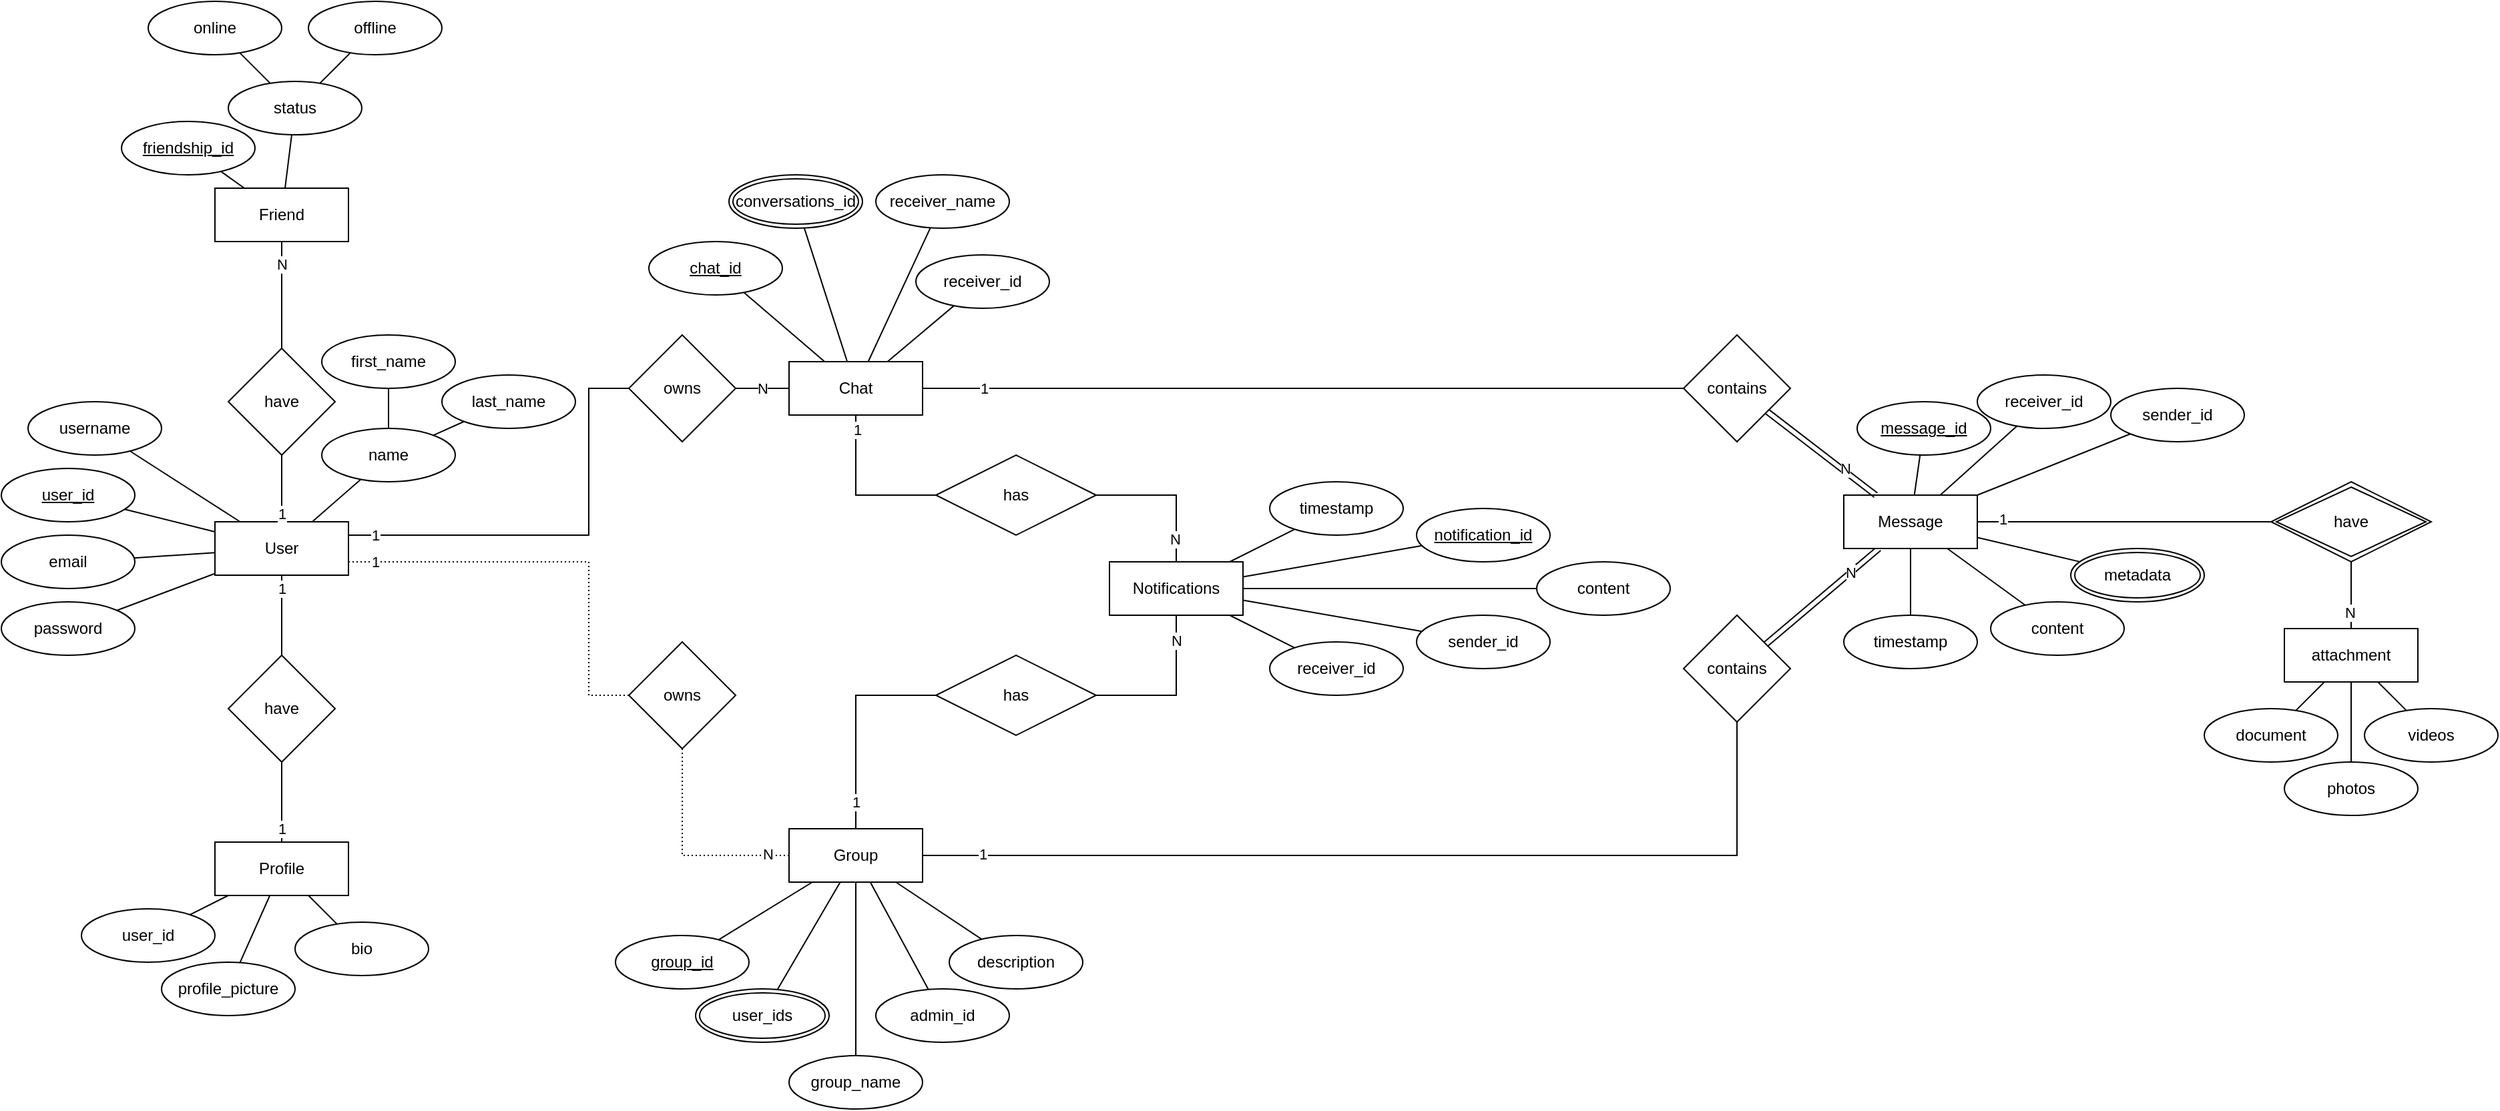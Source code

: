<mxfile version="23.1.4" type="github">
  <diagram name="Page-1" id="AyU8zHSex-QtuiCC-qXh">
    <mxGraphModel dx="2365" dy="1580" grid="1" gridSize="10" guides="1" tooltips="1" connect="1" arrows="1" fold="1" page="0" pageScale="1" pageWidth="700" pageHeight="1000" math="0" shadow="0">
      <root>
        <mxCell id="0" />
        <mxCell id="1" parent="0" />
        <mxCell id="VLaIcm3WjWGIRPQe_SjE-183" value="" style="endArrow=none;html=1;rounded=0;exitX=1;exitY=0.5;exitDx=0;exitDy=0;" parent="1" source="VLaIcm3WjWGIRPQe_SjE-105" target="VLaIcm3WjWGIRPQe_SjE-37" edge="1">
          <mxGeometry relative="1" as="geometry">
            <mxPoint x="590" y="340" as="sourcePoint" />
            <mxPoint x="750" y="340" as="targetPoint" />
            <Array as="points">
              <mxPoint x="1220" y="390" />
            </Array>
          </mxGeometry>
        </mxCell>
        <mxCell id="VLaIcm3WjWGIRPQe_SjE-184" value="1" style="edgeLabel;html=1;align=center;verticalAlign=middle;resizable=0;points=[];" parent="VLaIcm3WjWGIRPQe_SjE-183" vertex="1" connectable="0">
          <mxGeometry x="-0.825" y="1" relative="1" as="geometry">
            <mxPoint x="-17" as="offset" />
          </mxGeometry>
        </mxCell>
        <mxCell id="VLaIcm3WjWGIRPQe_SjE-216" value="" style="endArrow=none;html=1;rounded=0;" parent="1" target="cZHQrxu1aN8E450vOLou-3" edge="1">
          <mxGeometry relative="1" as="geometry">
            <mxPoint x="180" y="150" as="sourcePoint" />
            <mxPoint x="400" y="40" as="targetPoint" />
            <Array as="points">
              <mxPoint x="360" y="150" />
              <mxPoint x="360" y="40" />
            </Array>
          </mxGeometry>
        </mxCell>
        <mxCell id="dYJTjEGRz0gYZOw-WMLv-1" value="1" style="edgeLabel;html=1;align=center;verticalAlign=middle;resizable=0;points=[];" parent="VLaIcm3WjWGIRPQe_SjE-216" vertex="1" connectable="0">
          <mxGeometry x="-0.864" y="1" relative="1" as="geometry">
            <mxPoint x="-2" y="1" as="offset" />
          </mxGeometry>
        </mxCell>
        <mxCell id="oM3NoHW2EpygK3F5FNvh-15" value="" style="group" parent="1" vertex="1" connectable="0">
          <mxGeometry x="380" y="370" width="350" height="210" as="geometry" />
        </mxCell>
        <mxCell id="VLaIcm3WjWGIRPQe_SjE-105" value="Group" style="whiteSpace=wrap;html=1;align=center;" parent="oM3NoHW2EpygK3F5FNvh-15" vertex="1">
          <mxGeometry x="130" width="100" height="40" as="geometry" />
        </mxCell>
        <mxCell id="oM3NoHW2EpygK3F5FNvh-14" value="" style="group" parent="oM3NoHW2EpygK3F5FNvh-15" vertex="1" connectable="0">
          <mxGeometry y="80" width="350" height="130" as="geometry" />
        </mxCell>
        <mxCell id="VLaIcm3WjWGIRPQe_SjE-106" value="group_name" style="ellipse;whiteSpace=wrap;html=1;align=center;" parent="oM3NoHW2EpygK3F5FNvh-14" vertex="1">
          <mxGeometry x="130" y="90" width="100" height="40" as="geometry" />
        </mxCell>
        <mxCell id="VLaIcm3WjWGIRPQe_SjE-107" value="group_id" style="ellipse;whiteSpace=wrap;html=1;align=center;fontStyle=4;" parent="oM3NoHW2EpygK3F5FNvh-14" vertex="1">
          <mxGeometry width="100" height="40" as="geometry" />
        </mxCell>
        <mxCell id="VLaIcm3WjWGIRPQe_SjE-108" value="description" style="ellipse;whiteSpace=wrap;html=1;align=center;" parent="oM3NoHW2EpygK3F5FNvh-14" vertex="1">
          <mxGeometry x="250" width="100" height="40" as="geometry" />
        </mxCell>
        <mxCell id="VLaIcm3WjWGIRPQe_SjE-109" value="admin_id" style="ellipse;whiteSpace=wrap;html=1;align=center;" parent="oM3NoHW2EpygK3F5FNvh-14" vertex="1">
          <mxGeometry x="195" y="40" width="100" height="40" as="geometry" />
        </mxCell>
        <mxCell id="VLaIcm3WjWGIRPQe_SjE-111" value="user_ids" style="ellipse;shape=doubleEllipse;margin=3;whiteSpace=wrap;html=1;align=center;" parent="oM3NoHW2EpygK3F5FNvh-14" vertex="1">
          <mxGeometry x="60" y="40" width="100" height="40" as="geometry" />
        </mxCell>
        <mxCell id="VLaIcm3WjWGIRPQe_SjE-115" value="" style="endArrow=none;html=1;rounded=0;" parent="oM3NoHW2EpygK3F5FNvh-15" source="VLaIcm3WjWGIRPQe_SjE-106" target="VLaIcm3WjWGIRPQe_SjE-105" edge="1">
          <mxGeometry relative="1" as="geometry">
            <mxPoint x="600" y="460" as="sourcePoint" />
            <mxPoint x="760" y="460" as="targetPoint" />
          </mxGeometry>
        </mxCell>
        <mxCell id="VLaIcm3WjWGIRPQe_SjE-112" value="" style="endArrow=none;html=1;rounded=0;" parent="oM3NoHW2EpygK3F5FNvh-15" source="VLaIcm3WjWGIRPQe_SjE-107" target="VLaIcm3WjWGIRPQe_SjE-105" edge="1">
          <mxGeometry relative="1" as="geometry">
            <mxPoint x="570" y="430" as="sourcePoint" />
            <mxPoint x="730" y="430" as="targetPoint" />
          </mxGeometry>
        </mxCell>
        <mxCell id="VLaIcm3WjWGIRPQe_SjE-114" value="" style="endArrow=none;html=1;rounded=0;" parent="oM3NoHW2EpygK3F5FNvh-15" source="VLaIcm3WjWGIRPQe_SjE-108" target="VLaIcm3WjWGIRPQe_SjE-105" edge="1">
          <mxGeometry relative="1" as="geometry">
            <mxPoint x="590" y="450" as="sourcePoint" />
            <mxPoint x="750" y="450" as="targetPoint" />
          </mxGeometry>
        </mxCell>
        <mxCell id="VLaIcm3WjWGIRPQe_SjE-116" value="" style="endArrow=none;html=1;rounded=0;" parent="oM3NoHW2EpygK3F5FNvh-15" source="VLaIcm3WjWGIRPQe_SjE-105" target="VLaIcm3WjWGIRPQe_SjE-109" edge="1">
          <mxGeometry relative="1" as="geometry">
            <mxPoint x="610" y="470" as="sourcePoint" />
            <mxPoint x="770" y="470" as="targetPoint" />
          </mxGeometry>
        </mxCell>
        <mxCell id="VLaIcm3WjWGIRPQe_SjE-113" value="" style="endArrow=none;html=1;rounded=0;" parent="oM3NoHW2EpygK3F5FNvh-15" source="VLaIcm3WjWGIRPQe_SjE-111" target="VLaIcm3WjWGIRPQe_SjE-105" edge="1">
          <mxGeometry relative="1" as="geometry">
            <mxPoint x="580" y="440" as="sourcePoint" />
            <mxPoint x="740" y="440" as="targetPoint" />
          </mxGeometry>
        </mxCell>
        <mxCell id="VLaIcm3WjWGIRPQe_SjE-64" value="owns" style="rhombus;whiteSpace=wrap;html=1;" parent="1" vertex="1">
          <mxGeometry x="390" y="230" width="80" height="80" as="geometry" />
        </mxCell>
        <mxCell id="cZHQrxu1aN8E450vOLou-9" value="" style="endArrow=none;html=1;rounded=0;exitX=1;exitY=0.5;exitDx=0;exitDy=0;" parent="1" source="VLaIcm3WjWGIRPQe_SjE-121" target="cZHQrxu1aN8E450vOLou-8" edge="1">
          <mxGeometry relative="1" as="geometry">
            <mxPoint x="610" y="40" as="sourcePoint" />
            <mxPoint x="840" y="240" as="targetPoint" />
            <Array as="points">
              <mxPoint x="840" y="40" />
            </Array>
          </mxGeometry>
        </mxCell>
        <mxCell id="cZHQrxu1aN8E450vOLou-10" value="1" style="edgeLabel;html=1;align=center;verticalAlign=middle;resizable=0;points=[];" parent="cZHQrxu1aN8E450vOLou-9" vertex="1" connectable="0">
          <mxGeometry x="-0.827" relative="1" as="geometry">
            <mxPoint x="-4" as="offset" />
          </mxGeometry>
        </mxCell>
        <mxCell id="cZHQrxu1aN8E450vOLou-39" value="" style="group" parent="1" vertex="1" connectable="0">
          <mxGeometry x="750" y="110" width="420" height="160" as="geometry" />
        </mxCell>
        <mxCell id="cZHQrxu1aN8E450vOLou-36" value="" style="group" parent="cZHQrxu1aN8E450vOLou-39" vertex="1" connectable="0">
          <mxGeometry x="120" width="300" height="160" as="geometry" />
        </mxCell>
        <mxCell id="cZHQrxu1aN8E450vOLou-38" value="" style="group" parent="cZHQrxu1aN8E450vOLou-36" vertex="1" connectable="0">
          <mxGeometry width="300" height="160" as="geometry" />
        </mxCell>
        <mxCell id="cZHQrxu1aN8E450vOLou-16" value="timestamp" style="ellipse;whiteSpace=wrap;html=1;align=center;" parent="cZHQrxu1aN8E450vOLou-38" vertex="1">
          <mxGeometry width="100" height="40" as="geometry" />
        </mxCell>
        <mxCell id="cZHQrxu1aN8E450vOLou-17" value="notification_id" style="ellipse;whiteSpace=wrap;html=1;align=center;fontStyle=4;" parent="cZHQrxu1aN8E450vOLou-38" vertex="1">
          <mxGeometry x="110" y="20" width="100" height="40" as="geometry" />
        </mxCell>
        <mxCell id="cZHQrxu1aN8E450vOLou-18" value="content" style="ellipse;whiteSpace=wrap;html=1;align=center;" parent="cZHQrxu1aN8E450vOLou-38" vertex="1">
          <mxGeometry x="200" y="60" width="100" height="40" as="geometry" />
        </mxCell>
        <mxCell id="cZHQrxu1aN8E450vOLou-19" value="sender_id" style="ellipse;whiteSpace=wrap;html=1;align=center;" parent="cZHQrxu1aN8E450vOLou-38" vertex="1">
          <mxGeometry x="110" y="100" width="100" height="40" as="geometry" />
        </mxCell>
        <mxCell id="cZHQrxu1aN8E450vOLou-20" value="receiver_id" style="ellipse;whiteSpace=wrap;html=1;align=center;" parent="cZHQrxu1aN8E450vOLou-38" vertex="1">
          <mxGeometry y="120" width="100" height="40" as="geometry" />
        </mxCell>
        <mxCell id="cZHQrxu1aN8E450vOLou-26" value="" style="endArrow=none;html=1;rounded=0;" parent="cZHQrxu1aN8E450vOLou-39" source="cZHQrxu1aN8E450vOLou-16" target="cZHQrxu1aN8E450vOLou-15" edge="1">
          <mxGeometry relative="1" as="geometry">
            <mxPoint x="100" y="342.5" as="sourcePoint" />
            <mxPoint x="260" y="342.5" as="targetPoint" />
          </mxGeometry>
        </mxCell>
        <mxCell id="cZHQrxu1aN8E450vOLou-21" value="" style="endArrow=none;html=1;rounded=0;" parent="cZHQrxu1aN8E450vOLou-39" source="cZHQrxu1aN8E450vOLou-20" target="cZHQrxu1aN8E450vOLou-15" edge="1">
          <mxGeometry relative="1" as="geometry">
            <mxPoint x="50" y="292.5" as="sourcePoint" />
            <mxPoint x="210" y="292.5" as="targetPoint" />
          </mxGeometry>
        </mxCell>
        <mxCell id="cZHQrxu1aN8E450vOLou-15" value="Notifications" style="whiteSpace=wrap;html=1;align=center;" parent="cZHQrxu1aN8E450vOLou-39" vertex="1">
          <mxGeometry y="60" width="100" height="40" as="geometry" />
        </mxCell>
        <mxCell id="cZHQrxu1aN8E450vOLou-24" value="" style="endArrow=none;html=1;rounded=0;" parent="cZHQrxu1aN8E450vOLou-39" source="cZHQrxu1aN8E450vOLou-17" target="cZHQrxu1aN8E450vOLou-15" edge="1">
          <mxGeometry relative="1" as="geometry">
            <mxPoint x="-40" y="382.5" as="sourcePoint" />
            <mxPoint x="120" y="382.5" as="targetPoint" />
          </mxGeometry>
        </mxCell>
        <mxCell id="cZHQrxu1aN8E450vOLou-25" value="" style="endArrow=none;html=1;rounded=0;" parent="cZHQrxu1aN8E450vOLou-39" source="cZHQrxu1aN8E450vOLou-18" target="cZHQrxu1aN8E450vOLou-15" edge="1">
          <mxGeometry relative="1" as="geometry">
            <mxPoint x="-30" y="392.5" as="sourcePoint" />
            <mxPoint x="130" y="392.5" as="targetPoint" />
          </mxGeometry>
        </mxCell>
        <mxCell id="cZHQrxu1aN8E450vOLou-23" value="" style="endArrow=none;html=1;rounded=0;" parent="cZHQrxu1aN8E450vOLou-39" source="cZHQrxu1aN8E450vOLou-19" target="cZHQrxu1aN8E450vOLou-15" edge="1">
          <mxGeometry relative="1" as="geometry">
            <mxPoint x="-50" y="372.5" as="sourcePoint" />
            <mxPoint x="110" y="372.5" as="targetPoint" />
          </mxGeometry>
        </mxCell>
        <mxCell id="cZHQrxu1aN8E450vOLou-40" value="has" style="shape=rhombus;perimeter=rhombusPerimeter;whiteSpace=wrap;html=1;align=center;" parent="1" vertex="1">
          <mxGeometry x="620" y="240" width="120" height="60" as="geometry" />
        </mxCell>
        <mxCell id="cZHQrxu1aN8E450vOLou-41" value="has" style="shape=rhombus;perimeter=rhombusPerimeter;whiteSpace=wrap;html=1;align=center;" parent="1" vertex="1">
          <mxGeometry x="620" y="90" width="120" height="60" as="geometry" />
        </mxCell>
        <mxCell id="cZHQrxu1aN8E450vOLou-3" value="owns" style="rhombus;whiteSpace=wrap;html=1;" parent="1" vertex="1">
          <mxGeometry x="390" width="80" height="80" as="geometry" />
        </mxCell>
        <mxCell id="cZHQrxu1aN8E450vOLou-44" value="" style="endArrow=none;html=1;rounded=0;" parent="1" source="cZHQrxu1aN8E450vOLou-41" target="VLaIcm3WjWGIRPQe_SjE-121" edge="1">
          <mxGeometry relative="1" as="geometry">
            <mxPoint x="420" y="150" as="sourcePoint" />
            <mxPoint x="560" y="90" as="targetPoint" />
            <Array as="points">
              <mxPoint x="560" y="120" />
            </Array>
          </mxGeometry>
        </mxCell>
        <mxCell id="dYJTjEGRz0gYZOw-WMLv-9" value="1" style="edgeLabel;html=1;align=center;verticalAlign=middle;resizable=0;points=[];" parent="cZHQrxu1aN8E450vOLou-44" vertex="1" connectable="0">
          <mxGeometry x="0.827" y="-1" relative="1" as="geometry">
            <mxPoint as="offset" />
          </mxGeometry>
        </mxCell>
        <mxCell id="cZHQrxu1aN8E450vOLou-45" value="" style="endArrow=none;html=1;rounded=0;" parent="1" source="VLaIcm3WjWGIRPQe_SjE-105" target="cZHQrxu1aN8E450vOLou-40" edge="1">
          <mxGeometry relative="1" as="geometry">
            <mxPoint x="500" y="310" as="sourcePoint" />
            <mxPoint x="660" y="310" as="targetPoint" />
            <Array as="points">
              <mxPoint x="560" y="270" />
            </Array>
          </mxGeometry>
        </mxCell>
        <mxCell id="dYJTjEGRz0gYZOw-WMLv-6" value="1" style="edgeLabel;html=1;align=center;verticalAlign=middle;resizable=0;points=[];" parent="cZHQrxu1aN8E450vOLou-45" vertex="1" connectable="0">
          <mxGeometry x="-0.846" y="2" relative="1" as="geometry">
            <mxPoint x="2" y="-8" as="offset" />
          </mxGeometry>
        </mxCell>
        <mxCell id="cZHQrxu1aN8E450vOLou-4" value="" style="endArrow=none;html=1;rounded=0;" parent="1" source="cZHQrxu1aN8E450vOLou-3" target="VLaIcm3WjWGIRPQe_SjE-121" edge="1">
          <mxGeometry relative="1" as="geometry">
            <mxPoint x="325" y="160" as="sourcePoint" />
            <mxPoint x="485" y="160" as="targetPoint" />
          </mxGeometry>
        </mxCell>
        <mxCell id="dYJTjEGRz0gYZOw-WMLv-2" value="N" style="edgeLabel;html=1;align=center;verticalAlign=middle;resizable=0;points=[];" parent="cZHQrxu1aN8E450vOLou-4" vertex="1" connectable="0">
          <mxGeometry x="0.308" y="1" relative="1" as="geometry">
            <mxPoint x="-6" y="1" as="offset" />
          </mxGeometry>
        </mxCell>
        <mxCell id="cZHQrxu1aN8E450vOLou-47" value="" style="group" parent="1" vertex="1" connectable="0">
          <mxGeometry x="405" y="-120" width="300" height="180" as="geometry" />
        </mxCell>
        <mxCell id="VLaIcm3WjWGIRPQe_SjE-141" value="" style="group" parent="cZHQrxu1aN8E450vOLou-47" vertex="1" connectable="0">
          <mxGeometry width="300" height="100" as="geometry" />
        </mxCell>
        <mxCell id="VLaIcm3WjWGIRPQe_SjE-126" value="conversations_id" style="ellipse;shape=doubleEllipse;margin=3;whiteSpace=wrap;html=1;align=center;rotation=0;" parent="VLaIcm3WjWGIRPQe_SjE-141" vertex="1">
          <mxGeometry x="60" width="100" height="40" as="geometry" />
        </mxCell>
        <mxCell id="VLaIcm3WjWGIRPQe_SjE-124" value="chat_id" style="ellipse;whiteSpace=wrap;html=1;align=center;fontStyle=4;rotation=0;" parent="VLaIcm3WjWGIRPQe_SjE-141" vertex="1">
          <mxGeometry y="50" width="100" height="40" as="geometry" />
        </mxCell>
        <mxCell id="VLaIcm3WjWGIRPQe_SjE-125" value="receiver_name" style="ellipse;whiteSpace=wrap;html=1;align=center;rotation=0;" parent="VLaIcm3WjWGIRPQe_SjE-141" vertex="1">
          <mxGeometry x="170" width="100" height="40" as="geometry" />
        </mxCell>
        <mxCell id="VLaIcm3WjWGIRPQe_SjE-123" value="receiver_id" style="ellipse;whiteSpace=wrap;html=1;align=center;rotation=0;" parent="VLaIcm3WjWGIRPQe_SjE-141" vertex="1">
          <mxGeometry x="200" y="60" width="100" height="40" as="geometry" />
        </mxCell>
        <mxCell id="VLaIcm3WjWGIRPQe_SjE-121" value="Chat" style="whiteSpace=wrap;html=1;align=center;" parent="cZHQrxu1aN8E450vOLou-47" vertex="1">
          <mxGeometry x="105" y="140" width="100" height="40" as="geometry" />
        </mxCell>
        <mxCell id="VLaIcm3WjWGIRPQe_SjE-122" value="" style="endArrow=none;html=1;rounded=0;" parent="cZHQrxu1aN8E450vOLou-47" source="VLaIcm3WjWGIRPQe_SjE-121" target="VLaIcm3WjWGIRPQe_SjE-126" edge="1">
          <mxGeometry relative="1" as="geometry">
            <mxPoint x="-620" y="-260" as="sourcePoint" />
            <mxPoint x="-460" y="-260" as="targetPoint" />
          </mxGeometry>
        </mxCell>
        <mxCell id="VLaIcm3WjWGIRPQe_SjE-128" value="" style="endArrow=none;html=1;rounded=0;" parent="cZHQrxu1aN8E450vOLou-47" source="VLaIcm3WjWGIRPQe_SjE-121" target="VLaIcm3WjWGIRPQe_SjE-124" edge="1">
          <mxGeometry relative="1" as="geometry">
            <mxPoint x="760" y="780" as="sourcePoint" />
            <mxPoint x="760" y="1010" as="targetPoint" />
          </mxGeometry>
        </mxCell>
        <mxCell id="VLaIcm3WjWGIRPQe_SjE-127" value="" style="endArrow=none;html=1;rounded=0;" parent="cZHQrxu1aN8E450vOLou-47" source="VLaIcm3WjWGIRPQe_SjE-121" target="VLaIcm3WjWGIRPQe_SjE-125" edge="1">
          <mxGeometry relative="1" as="geometry">
            <mxPoint x="750" y="770" as="sourcePoint" />
            <mxPoint x="750" y="1000" as="targetPoint" />
          </mxGeometry>
        </mxCell>
        <mxCell id="VLaIcm3WjWGIRPQe_SjE-129" value="" style="endArrow=none;html=1;rounded=0;" parent="cZHQrxu1aN8E450vOLou-47" source="VLaIcm3WjWGIRPQe_SjE-121" target="VLaIcm3WjWGIRPQe_SjE-123" edge="1">
          <mxGeometry relative="1" as="geometry">
            <mxPoint x="770" y="790" as="sourcePoint" />
            <mxPoint x="770" y="1020" as="targetPoint" />
          </mxGeometry>
        </mxCell>
        <mxCell id="cZHQrxu1aN8E450vOLou-49" value="" style="endArrow=none;html=1;rounded=0;" parent="1" source="cZHQrxu1aN8E450vOLou-41" target="cZHQrxu1aN8E450vOLou-15" edge="1">
          <mxGeometry relative="1" as="geometry">
            <mxPoint x="690" y="120" as="sourcePoint" />
            <mxPoint x="850" y="120" as="targetPoint" />
            <Array as="points">
              <mxPoint x="800" y="120" />
            </Array>
          </mxGeometry>
        </mxCell>
        <mxCell id="dYJTjEGRz0gYZOw-WMLv-8" value="N" style="edgeLabel;html=1;align=center;verticalAlign=middle;resizable=0;points=[];" parent="cZHQrxu1aN8E450vOLou-49" vertex="1" connectable="0">
          <mxGeometry x="0.68" y="-1" relative="1" as="geometry">
            <mxPoint as="offset" />
          </mxGeometry>
        </mxCell>
        <mxCell id="cZHQrxu1aN8E450vOLou-50" value="" style="endArrow=none;html=1;rounded=0;" parent="1" source="cZHQrxu1aN8E450vOLou-40" target="cZHQrxu1aN8E450vOLou-15" edge="1">
          <mxGeometry relative="1" as="geometry">
            <mxPoint x="720" y="290" as="sourcePoint" />
            <mxPoint x="880" y="290" as="targetPoint" />
            <Array as="points">
              <mxPoint x="800" y="270" />
            </Array>
          </mxGeometry>
        </mxCell>
        <mxCell id="dYJTjEGRz0gYZOw-WMLv-7" value="N" style="edgeLabel;html=1;align=center;verticalAlign=middle;resizable=0;points=[];" parent="cZHQrxu1aN8E450vOLou-50" vertex="1" connectable="0">
          <mxGeometry x="0.687" relative="1" as="geometry">
            <mxPoint as="offset" />
          </mxGeometry>
        </mxCell>
        <mxCell id="VLaIcm3WjWGIRPQe_SjE-37" value="contains" style="rhombus;whiteSpace=wrap;html=1;" parent="1" vertex="1">
          <mxGeometry x="1180" y="210" width="80" height="80" as="geometry" />
        </mxCell>
        <mxCell id="sBZJBs1uWKInFQWBSLts-1" value="" style="shape=link;html=1;rounded=0;" parent="1" source="VLaIcm3WjWGIRPQe_SjE-37" target="VLaIcm3WjWGIRPQe_SjE-68" edge="1">
          <mxGeometry relative="1" as="geometry">
            <mxPoint x="1070" y="120" as="sourcePoint" />
            <mxPoint x="1230" y="120" as="targetPoint" />
          </mxGeometry>
        </mxCell>
        <mxCell id="sBZJBs1uWKInFQWBSLts-2" value="N" style="resizable=0;html=1;whiteSpace=wrap;align=right;verticalAlign=bottom;" parent="sBZJBs1uWKInFQWBSLts-1" connectable="0" vertex="1">
          <mxGeometry x="1" relative="1" as="geometry" />
        </mxCell>
        <mxCell id="dYJTjEGRz0gYZOw-WMLv-4" value="N" style="edgeLabel;html=1;align=center;verticalAlign=middle;resizable=0;points=[];" parent="sBZJBs1uWKInFQWBSLts-1" vertex="1" connectable="0">
          <mxGeometry x="0.498" y="1" relative="1" as="geometry">
            <mxPoint as="offset" />
          </mxGeometry>
        </mxCell>
        <mxCell id="oM3NoHW2EpygK3F5FNvh-8" value="" style="group" parent="1" vertex="1" connectable="0">
          <mxGeometry x="1300" y="30" width="300" height="220" as="geometry" />
        </mxCell>
        <mxCell id="VLaIcm3WjWGIRPQe_SjE-68" value="Message" style="whiteSpace=wrap;html=1;" parent="oM3NoHW2EpygK3F5FNvh-8" vertex="1">
          <mxGeometry y="90" width="100" height="40" as="geometry" />
        </mxCell>
        <mxCell id="oM3NoHW2EpygK3F5FNvh-7" value="" style="group" parent="oM3NoHW2EpygK3F5FNvh-8" vertex="1" connectable="0">
          <mxGeometry x="10" width="290" height="220" as="geometry" />
        </mxCell>
        <mxCell id="VLaIcm3WjWGIRPQe_SjE-74" value="message_id" style="ellipse;whiteSpace=wrap;html=1;align=center;fontStyle=4;" parent="oM3NoHW2EpygK3F5FNvh-7" vertex="1">
          <mxGeometry y="20" width="100" height="40" as="geometry" />
        </mxCell>
        <mxCell id="VLaIcm3WjWGIRPQe_SjE-76" value="content" style="ellipse;whiteSpace=wrap;html=1;align=center;" parent="oM3NoHW2EpygK3F5FNvh-7" vertex="1">
          <mxGeometry x="100" y="170" width="100" height="40" as="geometry" />
        </mxCell>
        <mxCell id="VLaIcm3WjWGIRPQe_SjE-77" value="sender_id" style="ellipse;whiteSpace=wrap;html=1;align=center;" parent="oM3NoHW2EpygK3F5FNvh-7" vertex="1">
          <mxGeometry x="190" y="10" width="100" height="40" as="geometry" />
        </mxCell>
        <mxCell id="VLaIcm3WjWGIRPQe_SjE-78" value="receiver_id" style="ellipse;whiteSpace=wrap;html=1;align=center;" parent="oM3NoHW2EpygK3F5FNvh-7" vertex="1">
          <mxGeometry x="90" width="100" height="40" as="geometry" />
        </mxCell>
        <mxCell id="dYJTjEGRz0gYZOw-WMLv-14" value="metadata" style="ellipse;shape=doubleEllipse;margin=3;whiteSpace=wrap;html=1;align=center;" parent="oM3NoHW2EpygK3F5FNvh-7" vertex="1">
          <mxGeometry x="160" y="130" width="100" height="40" as="geometry" />
        </mxCell>
        <mxCell id="VLaIcm3WjWGIRPQe_SjE-75" value="timestamp" style="ellipse;whiteSpace=wrap;html=1;align=center;" parent="oM3NoHW2EpygK3F5FNvh-7" vertex="1">
          <mxGeometry x="-10" y="180" width="100" height="40" as="geometry" />
        </mxCell>
        <mxCell id="VLaIcm3WjWGIRPQe_SjE-93" value="" style="endArrow=none;html=1;rounded=0;" parent="oM3NoHW2EpygK3F5FNvh-8" source="VLaIcm3WjWGIRPQe_SjE-68" target="VLaIcm3WjWGIRPQe_SjE-74" edge="1">
          <mxGeometry relative="1" as="geometry">
            <mxPoint x="-1930" y="-60" as="sourcePoint" />
            <mxPoint x="-1770" y="-60" as="targetPoint" />
          </mxGeometry>
        </mxCell>
        <mxCell id="VLaIcm3WjWGIRPQe_SjE-98" value="" style="endArrow=none;html=1;rounded=0;" parent="oM3NoHW2EpygK3F5FNvh-8" source="VLaIcm3WjWGIRPQe_SjE-68" target="VLaIcm3WjWGIRPQe_SjE-76" edge="1">
          <mxGeometry relative="1" as="geometry">
            <mxPoint x="-1900" y="-30" as="sourcePoint" />
            <mxPoint x="-1740" y="-30" as="targetPoint" />
          </mxGeometry>
        </mxCell>
        <mxCell id="VLaIcm3WjWGIRPQe_SjE-96" value="" style="endArrow=none;html=1;rounded=0;" parent="oM3NoHW2EpygK3F5FNvh-8" source="VLaIcm3WjWGIRPQe_SjE-68" target="VLaIcm3WjWGIRPQe_SjE-77" edge="1">
          <mxGeometry relative="1" as="geometry">
            <mxPoint x="-1890" y="660" as="sourcePoint" />
            <mxPoint x="-1730" y="660" as="targetPoint" />
          </mxGeometry>
        </mxCell>
        <mxCell id="VLaIcm3WjWGIRPQe_SjE-97" value="" style="endArrow=none;html=1;rounded=0;" parent="oM3NoHW2EpygK3F5FNvh-8" source="VLaIcm3WjWGIRPQe_SjE-68" target="VLaIcm3WjWGIRPQe_SjE-78" edge="1">
          <mxGeometry relative="1" as="geometry">
            <mxPoint x="-2120" y="150" as="sourcePoint" />
            <mxPoint x="-1960" y="150" as="targetPoint" />
          </mxGeometry>
        </mxCell>
        <mxCell id="dYJTjEGRz0gYZOw-WMLv-18" value="" style="endArrow=none;html=1;rounded=0;" parent="oM3NoHW2EpygK3F5FNvh-8" source="dYJTjEGRz0gYZOw-WMLv-14" target="VLaIcm3WjWGIRPQe_SjE-68" edge="1">
          <mxGeometry relative="1" as="geometry">
            <mxPoint x="83" y="190" as="sourcePoint" />
            <mxPoint x="67" y="140" as="targetPoint" />
          </mxGeometry>
        </mxCell>
        <mxCell id="VLaIcm3WjWGIRPQe_SjE-99" value="" style="endArrow=none;html=1;rounded=0;" parent="oM3NoHW2EpygK3F5FNvh-8" source="VLaIcm3WjWGIRPQe_SjE-75" target="VLaIcm3WjWGIRPQe_SjE-68" edge="1">
          <mxGeometry relative="1" as="geometry">
            <mxPoint x="-2100" y="170" as="sourcePoint" />
            <mxPoint x="-1940" y="170" as="targetPoint" />
          </mxGeometry>
        </mxCell>
        <mxCell id="oM3NoHW2EpygK3F5FNvh-9" value="" style="endArrow=none;html=1;rounded=0;" parent="1" source="VLaIcm3WjWGIRPQe_SjE-68" target="oM3NoHW2EpygK3F5FNvh-16" edge="1">
          <mxGeometry relative="1" as="geometry">
            <mxPoint x="1460" y="180" as="sourcePoint" />
            <mxPoint x="1620" y="140" as="targetPoint" />
          </mxGeometry>
        </mxCell>
        <mxCell id="dYJTjEGRz0gYZOw-WMLv-10" value="1" style="edgeLabel;html=1;align=center;verticalAlign=middle;resizable=0;points=[];" parent="oM3NoHW2EpygK3F5FNvh-9" vertex="1" connectable="0">
          <mxGeometry x="-0.826" y="2" relative="1" as="geometry">
            <mxPoint as="offset" />
          </mxGeometry>
        </mxCell>
        <mxCell id="cZHQrxu1aN8E450vOLou-8" value="contains" style="rhombus;whiteSpace=wrap;html=1;" parent="1" vertex="1">
          <mxGeometry x="1180" width="80" height="80" as="geometry" />
        </mxCell>
        <mxCell id="cZHQrxu1aN8E450vOLou-11" value="" style="shape=link;html=1;rounded=0;" parent="1" source="cZHQrxu1aN8E450vOLou-8" target="VLaIcm3WjWGIRPQe_SjE-68" edge="1">
          <mxGeometry relative="1" as="geometry">
            <mxPoint x="1252" y="242" as="sourcePoint" />
            <mxPoint x="1336" y="170" as="targetPoint" />
          </mxGeometry>
        </mxCell>
        <mxCell id="dYJTjEGRz0gYZOw-WMLv-5" value="N" style="edgeLabel;html=1;align=center;verticalAlign=middle;resizable=0;points=[];" parent="cZHQrxu1aN8E450vOLou-11" vertex="1" connectable="0">
          <mxGeometry x="0.399" y="2" relative="1" as="geometry">
            <mxPoint as="offset" />
          </mxGeometry>
        </mxCell>
        <mxCell id="cZHQrxu1aN8E450vOLou-13" value="" style="group" parent="1" vertex="1" connectable="0">
          <mxGeometry x="1570" y="110" width="220" height="250" as="geometry" />
        </mxCell>
        <mxCell id="oM3NoHW2EpygK3F5FNvh-16" value="have" style="shape=rhombus;double=1;perimeter=rhombusPerimeter;whiteSpace=wrap;html=1;align=center;" parent="cZHQrxu1aN8E450vOLou-13" vertex="1">
          <mxGeometry x="50" width="120" height="60" as="geometry" />
        </mxCell>
        <mxCell id="oM3NoHW2EpygK3F5FNvh-17" value="" style="group" parent="cZHQrxu1aN8E450vOLou-13" vertex="1" connectable="0">
          <mxGeometry y="110" width="220" height="140" as="geometry" />
        </mxCell>
        <mxCell id="oM3NoHW2EpygK3F5FNvh-13" value="" style="group" parent="oM3NoHW2EpygK3F5FNvh-17" vertex="1" connectable="0">
          <mxGeometry y="60" width="220" height="80" as="geometry" />
        </mxCell>
        <mxCell id="VLaIcm3WjWGIRPQe_SjE-83" value="document" style="ellipse;whiteSpace=wrap;html=1;align=center;rotation=0;" parent="oM3NoHW2EpygK3F5FNvh-13" vertex="1">
          <mxGeometry width="100" height="40" as="geometry" />
        </mxCell>
        <mxCell id="VLaIcm3WjWGIRPQe_SjE-81" value="photos" style="ellipse;whiteSpace=wrap;html=1;align=center;rotation=0;" parent="oM3NoHW2EpygK3F5FNvh-13" vertex="1">
          <mxGeometry x="60" y="40" width="100" height="40" as="geometry" />
        </mxCell>
        <mxCell id="VLaIcm3WjWGIRPQe_SjE-82" value="videos" style="ellipse;whiteSpace=wrap;html=1;align=center;rotation=0;" parent="oM3NoHW2EpygK3F5FNvh-13" vertex="1">
          <mxGeometry x="120" width="100" height="40" as="geometry" />
        </mxCell>
        <mxCell id="oM3NoHW2EpygK3F5FNvh-1" value="attachment" style="whiteSpace=wrap;html=1;" parent="oM3NoHW2EpygK3F5FNvh-17" vertex="1">
          <mxGeometry x="60" width="100" height="40" as="geometry" />
        </mxCell>
        <mxCell id="VLaIcm3WjWGIRPQe_SjE-85" value="" style="endArrow=none;html=1;rounded=0;" parent="oM3NoHW2EpygK3F5FNvh-17" source="oM3NoHW2EpygK3F5FNvh-1" target="VLaIcm3WjWGIRPQe_SjE-83" edge="1">
          <mxGeometry relative="1" as="geometry">
            <mxPoint x="1383.031" y="384.986" as="sourcePoint" />
            <mxPoint x="1810" y="450" as="targetPoint" />
          </mxGeometry>
        </mxCell>
        <mxCell id="VLaIcm3WjWGIRPQe_SjE-86" value="" style="endArrow=none;html=1;rounded=0;" parent="oM3NoHW2EpygK3F5FNvh-17" source="VLaIcm3WjWGIRPQe_SjE-81" target="oM3NoHW2EpygK3F5FNvh-1" edge="1">
          <mxGeometry relative="1" as="geometry">
            <mxPoint x="1330" y="471" as="sourcePoint" />
            <mxPoint x="1383.448" y="414.866" as="targetPoint" />
          </mxGeometry>
        </mxCell>
        <mxCell id="VLaIcm3WjWGIRPQe_SjE-91" value="" style="endArrow=none;html=1;rounded=0;" parent="oM3NoHW2EpygK3F5FNvh-17" source="oM3NoHW2EpygK3F5FNvh-1" target="VLaIcm3WjWGIRPQe_SjE-82" edge="1">
          <mxGeometry relative="1" as="geometry">
            <mxPoint x="1400" y="400" as="sourcePoint" />
            <mxPoint x="1640" y="560" as="targetPoint" />
          </mxGeometry>
        </mxCell>
        <mxCell id="oM3NoHW2EpygK3F5FNvh-10" value="" style="endArrow=none;html=1;rounded=0;" parent="cZHQrxu1aN8E450vOLou-13" source="oM3NoHW2EpygK3F5FNvh-16" target="oM3NoHW2EpygK3F5FNvh-1" edge="1">
          <mxGeometry relative="1" as="geometry">
            <mxPoint x="90" y="70" as="sourcePoint" />
            <mxPoint x="280" y="110" as="targetPoint" />
          </mxGeometry>
        </mxCell>
        <mxCell id="dYJTjEGRz0gYZOw-WMLv-11" value="N" style="edgeLabel;html=1;align=center;verticalAlign=middle;resizable=0;points=[];" parent="oM3NoHW2EpygK3F5FNvh-10" vertex="1" connectable="0">
          <mxGeometry x="0.509" y="-1" relative="1" as="geometry">
            <mxPoint as="offset" />
          </mxGeometry>
        </mxCell>
        <mxCell id="dYJTjEGRz0gYZOw-WMLv-19" value="have" style="rhombus;whiteSpace=wrap;html=1;" parent="1" vertex="1">
          <mxGeometry x="90" y="240" width="80" height="80" as="geometry" />
        </mxCell>
        <mxCell id="VLaIcm3WjWGIRPQe_SjE-6" value="User" style="whiteSpace=wrap;html=1;align=center;" parent="1" vertex="1">
          <mxGeometry x="80" y="140" width="100" height="40" as="geometry" />
        </mxCell>
        <mxCell id="VLaIcm3WjWGIRPQe_SjE-30" value="" style="endArrow=none;html=1;rounded=0;" parent="1" source="VLaIcm3WjWGIRPQe_SjE-10" target="VLaIcm3WjWGIRPQe_SjE-6" edge="1">
          <mxGeometry relative="1" as="geometry">
            <mxPoint x="40" y="130" as="sourcePoint" />
            <mxPoint x="200" y="130" as="targetPoint" />
          </mxGeometry>
        </mxCell>
        <mxCell id="VLaIcm3WjWGIRPQe_SjE-27" value="" style="endArrow=none;html=1;rounded=0;" parent="1" source="VLaIcm3WjWGIRPQe_SjE-6" target="VLaIcm3WjWGIRPQe_SjE-13" edge="1">
          <mxGeometry relative="1" as="geometry">
            <mxPoint x="190" y="170" as="sourcePoint" />
            <mxPoint x="350" y="170" as="targetPoint" />
          </mxGeometry>
        </mxCell>
        <mxCell id="VLaIcm3WjWGIRPQe_SjE-28" value="" style="endArrow=none;html=1;rounded=0;" parent="1" source="VLaIcm3WjWGIRPQe_SjE-14" target="VLaIcm3WjWGIRPQe_SjE-6" edge="1">
          <mxGeometry relative="1" as="geometry">
            <mxPoint x="40" y="140" as="sourcePoint" />
            <mxPoint x="200" y="140" as="targetPoint" />
          </mxGeometry>
        </mxCell>
        <mxCell id="VLaIcm3WjWGIRPQe_SjE-31" value="" style="endArrow=none;html=1;rounded=0;" parent="1" source="VLaIcm3WjWGIRPQe_SjE-24" target="VLaIcm3WjWGIRPQe_SjE-6" edge="1">
          <mxGeometry relative="1" as="geometry">
            <mxPoint x="30" y="150" as="sourcePoint" />
            <mxPoint x="190" y="150" as="targetPoint" />
          </mxGeometry>
        </mxCell>
        <mxCell id="VLaIcm3WjWGIRPQe_SjE-29" value="" style="endArrow=none;html=1;rounded=0;" parent="1" source="VLaIcm3WjWGIRPQe_SjE-25" target="VLaIcm3WjWGIRPQe_SjE-6" edge="1">
          <mxGeometry relative="1" as="geometry">
            <mxPoint x="20" y="190" as="sourcePoint" />
            <mxPoint x="180" y="190" as="targetPoint" />
          </mxGeometry>
        </mxCell>
        <mxCell id="VLaIcm3WjWGIRPQe_SjE-32" value="" style="endArrow=none;html=1;rounded=0;" parent="1" source="dYJTjEGRz0gYZOw-WMLv-19" target="VLaIcm3WjWGIRPQe_SjE-6" edge="1">
          <mxGeometry relative="1" as="geometry">
            <mxPoint x="74.757" y="230.891" as="sourcePoint" />
            <mxPoint x="340" y="210" as="targetPoint" />
          </mxGeometry>
        </mxCell>
        <mxCell id="dYJTjEGRz0gYZOw-WMLv-29" value="1" style="edgeLabel;html=1;align=center;verticalAlign=middle;resizable=0;points=[];" parent="VLaIcm3WjWGIRPQe_SjE-32" vertex="1" connectable="0">
          <mxGeometry x="0.339" y="1" relative="1" as="geometry">
            <mxPoint x="1" y="-10" as="offset" />
          </mxGeometry>
        </mxCell>
        <mxCell id="dYJTjEGRz0gYZOw-WMLv-21" value="Profile" style="whiteSpace=wrap;html=1;align=center;" parent="1" vertex="1">
          <mxGeometry x="80" y="380" width="100" height="40" as="geometry" />
        </mxCell>
        <mxCell id="dYJTjEGRz0gYZOw-WMLv-22" value="" style="endArrow=none;html=1;rounded=0;" parent="1" source="dYJTjEGRz0gYZOw-WMLv-21" target="dYJTjEGRz0gYZOw-WMLv-19" edge="1">
          <mxGeometry relative="1" as="geometry">
            <mxPoint x="140" y="250" as="sourcePoint" />
            <mxPoint x="140" y="190" as="targetPoint" />
          </mxGeometry>
        </mxCell>
        <mxCell id="dYJTjEGRz0gYZOw-WMLv-30" value="1" style="edgeLabel;html=1;align=center;verticalAlign=middle;resizable=0;points=[];" parent="dYJTjEGRz0gYZOw-WMLv-22" vertex="1" connectable="0">
          <mxGeometry x="-0.3" y="-1" relative="1" as="geometry">
            <mxPoint x="-1" y="11" as="offset" />
          </mxGeometry>
        </mxCell>
        <mxCell id="VLaIcm3WjWGIRPQe_SjE-10" value="user_id" style="ellipse;whiteSpace=wrap;html=1;align=center;fontStyle=4;" parent="1" vertex="1">
          <mxGeometry x="-80" y="100" width="100" height="40" as="geometry" />
        </mxCell>
        <mxCell id="VLaIcm3WjWGIRPQe_SjE-14" value="username" style="ellipse;whiteSpace=wrap;html=1;align=center;" parent="1" vertex="1">
          <mxGeometry x="-60" y="50" width="100" height="40" as="geometry" />
        </mxCell>
        <mxCell id="VLaIcm3WjWGIRPQe_SjE-24" value="email" style="ellipse;whiteSpace=wrap;html=1;align=center;" parent="1" vertex="1">
          <mxGeometry x="-80" y="150" width="100" height="40" as="geometry" />
        </mxCell>
        <mxCell id="VLaIcm3WjWGIRPQe_SjE-25" value="password" style="ellipse;whiteSpace=wrap;html=1;align=center;" parent="1" vertex="1">
          <mxGeometry x="-80" y="200" width="100" height="40" as="geometry" />
        </mxCell>
        <mxCell id="dYJTjEGRz0gYZOw-WMLv-23" value="user_id" style="ellipse;whiteSpace=wrap;html=1;align=center;" parent="1" vertex="1">
          <mxGeometry x="-20" y="430" width="100" height="40" as="geometry" />
        </mxCell>
        <mxCell id="dYJTjEGRz0gYZOw-WMLv-24" value="" style="endArrow=none;html=1;rounded=0;" parent="1" source="dYJTjEGRz0gYZOw-WMLv-23" target="dYJTjEGRz0gYZOw-WMLv-21" edge="1">
          <mxGeometry relative="1" as="geometry">
            <mxPoint x="140" y="390" as="sourcePoint" />
            <mxPoint x="140" y="330" as="targetPoint" />
          </mxGeometry>
        </mxCell>
        <mxCell id="dYJTjEGRz0gYZOw-WMLv-25" value="profile_picture" style="ellipse;whiteSpace=wrap;html=1;align=center;" parent="1" vertex="1">
          <mxGeometry x="40" y="470" width="100" height="40" as="geometry" />
        </mxCell>
        <mxCell id="dYJTjEGRz0gYZOw-WMLv-26" value="" style="endArrow=none;html=1;rounded=0;" parent="1" source="dYJTjEGRz0gYZOw-WMLv-25" target="dYJTjEGRz0gYZOw-WMLv-21" edge="1">
          <mxGeometry relative="1" as="geometry">
            <mxPoint x="25" y="456" as="sourcePoint" />
            <mxPoint x="90" y="430" as="targetPoint" />
          </mxGeometry>
        </mxCell>
        <mxCell id="dYJTjEGRz0gYZOw-WMLv-27" value="bio" style="ellipse;whiteSpace=wrap;html=1;align=center;" parent="1" vertex="1">
          <mxGeometry x="140" y="440" width="100" height="40" as="geometry" />
        </mxCell>
        <mxCell id="dYJTjEGRz0gYZOw-WMLv-28" value="" style="endArrow=none;html=1;rounded=0;" parent="1" source="dYJTjEGRz0gYZOw-WMLv-27" target="dYJTjEGRz0gYZOw-WMLv-21" edge="1">
          <mxGeometry relative="1" as="geometry">
            <mxPoint x="107" y="500" as="sourcePoint" />
            <mxPoint x="133" y="430" as="targetPoint" />
          </mxGeometry>
        </mxCell>
        <mxCell id="dYJTjEGRz0gYZOw-WMLv-31" value="" style="endArrow=none;html=1;rounded=0;dashed=1;dashPattern=1 2;exitX=1;exitY=0.75;exitDx=0;exitDy=0;" parent="1" source="VLaIcm3WjWGIRPQe_SjE-6" target="VLaIcm3WjWGIRPQe_SjE-64" edge="1">
          <mxGeometry relative="1" as="geometry">
            <mxPoint x="450" y="250" as="sourcePoint" />
            <mxPoint x="610" y="250" as="targetPoint" />
            <Array as="points">
              <mxPoint x="360" y="170" />
              <mxPoint x="360" y="270" />
            </Array>
          </mxGeometry>
        </mxCell>
        <mxCell id="dYJTjEGRz0gYZOw-WMLv-33" value="1" style="edgeLabel;html=1;align=center;verticalAlign=middle;resizable=0;points=[];" parent="dYJTjEGRz0gYZOw-WMLv-31" vertex="1" connectable="0">
          <mxGeometry x="-0.841" y="-2" relative="1" as="geometry">
            <mxPoint x="-5" y="-2" as="offset" />
          </mxGeometry>
        </mxCell>
        <mxCell id="dYJTjEGRz0gYZOw-WMLv-34" value="" style="endArrow=none;html=1;rounded=0;dashed=1;dashPattern=1 2;" parent="1" source="VLaIcm3WjWGIRPQe_SjE-105" target="VLaIcm3WjWGIRPQe_SjE-64" edge="1">
          <mxGeometry relative="1" as="geometry">
            <mxPoint x="190" y="180" as="sourcePoint" />
            <mxPoint x="400" y="280" as="targetPoint" />
            <Array as="points">
              <mxPoint x="430" y="390" />
            </Array>
          </mxGeometry>
        </mxCell>
        <mxCell id="dYJTjEGRz0gYZOw-WMLv-36" value="N" style="edgeLabel;html=1;align=center;verticalAlign=middle;resizable=0;points=[];" parent="dYJTjEGRz0gYZOw-WMLv-34" vertex="1" connectable="0">
          <mxGeometry x="-0.793" y="-1" relative="1" as="geometry">
            <mxPoint as="offset" />
          </mxGeometry>
        </mxCell>
        <mxCell id="BkfsXpjfz3EfcTMy8K9e-2" value="have" style="rhombus;whiteSpace=wrap;html=1;" vertex="1" parent="1">
          <mxGeometry x="90" y="10" width="80" height="80" as="geometry" />
        </mxCell>
        <mxCell id="BkfsXpjfz3EfcTMy8K9e-3" value="" style="endArrow=none;html=1;rounded=0;entryX=0.5;entryY=1;entryDx=0;entryDy=0;" edge="1" parent="1" source="BkfsXpjfz3EfcTMy8K9e-2" target="BkfsXpjfz3EfcTMy8K9e-8">
          <mxGeometry relative="1" as="geometry">
            <mxPoint x="64.757" y="-9.109" as="sourcePoint" />
            <mxPoint x="120" y="-60" as="targetPoint" />
          </mxGeometry>
        </mxCell>
        <mxCell id="BkfsXpjfz3EfcTMy8K9e-4" value="N" style="edgeLabel;html=1;align=center;verticalAlign=middle;resizable=0;points=[];" vertex="1" connectable="0" parent="BkfsXpjfz3EfcTMy8K9e-3">
          <mxGeometry x="0.339" y="1" relative="1" as="geometry">
            <mxPoint x="1" y="-10" as="offset" />
          </mxGeometry>
        </mxCell>
        <mxCell id="BkfsXpjfz3EfcTMy8K9e-5" value="" style="endArrow=none;html=1;rounded=0;" edge="1" parent="1" target="BkfsXpjfz3EfcTMy8K9e-2" source="VLaIcm3WjWGIRPQe_SjE-6">
          <mxGeometry relative="1" as="geometry">
            <mxPoint x="120" y="120" as="sourcePoint" />
            <mxPoint x="130" y="-50" as="targetPoint" />
          </mxGeometry>
        </mxCell>
        <mxCell id="BkfsXpjfz3EfcTMy8K9e-6" value="1" style="edgeLabel;html=1;align=center;verticalAlign=middle;resizable=0;points=[];" vertex="1" connectable="0" parent="BkfsXpjfz3EfcTMy8K9e-5">
          <mxGeometry x="-0.3" y="-1" relative="1" as="geometry">
            <mxPoint x="-1" y="11" as="offset" />
          </mxGeometry>
        </mxCell>
        <mxCell id="BkfsXpjfz3EfcTMy8K9e-7" value="" style="group" vertex="1" connectable="0" parent="1">
          <mxGeometry x="160" width="190" height="110" as="geometry" />
        </mxCell>
        <mxCell id="VLaIcm3WjWGIRPQe_SjE-12" value="last_name" style="ellipse;whiteSpace=wrap;html=1;align=center;" parent="BkfsXpjfz3EfcTMy8K9e-7" vertex="1">
          <mxGeometry x="90" y="30" width="100" height="40" as="geometry" />
        </mxCell>
        <mxCell id="VLaIcm3WjWGIRPQe_SjE-13" value="name" style="ellipse;whiteSpace=wrap;html=1;align=center;" parent="BkfsXpjfz3EfcTMy8K9e-7" vertex="1">
          <mxGeometry y="70" width="100" height="40" as="geometry" />
        </mxCell>
        <mxCell id="VLaIcm3WjWGIRPQe_SjE-22" value="" style="endArrow=none;html=1;rounded=0;" parent="BkfsXpjfz3EfcTMy8K9e-7" source="VLaIcm3WjWGIRPQe_SjE-13" target="VLaIcm3WjWGIRPQe_SjE-17" edge="1">
          <mxGeometry relative="1" as="geometry">
            <mxPoint x="130" y="120" as="sourcePoint" />
            <mxPoint x="290" y="120" as="targetPoint" />
          </mxGeometry>
        </mxCell>
        <mxCell id="VLaIcm3WjWGIRPQe_SjE-23" value="" style="endArrow=none;html=1;rounded=0;" parent="BkfsXpjfz3EfcTMy8K9e-7" source="VLaIcm3WjWGIRPQe_SjE-13" target="VLaIcm3WjWGIRPQe_SjE-12" edge="1">
          <mxGeometry relative="1" as="geometry">
            <mxPoint x="170" y="100" as="sourcePoint" />
            <mxPoint x="330" y="100" as="targetPoint" />
          </mxGeometry>
        </mxCell>
        <mxCell id="VLaIcm3WjWGIRPQe_SjE-17" value="first_name" style="ellipse;whiteSpace=wrap;html=1;align=center;" parent="BkfsXpjfz3EfcTMy8K9e-7" vertex="1">
          <mxGeometry width="100" height="40" as="geometry" />
        </mxCell>
        <mxCell id="BkfsXpjfz3EfcTMy8K9e-9" value="" style="group" vertex="1" connectable="0" parent="1">
          <mxGeometry x="10" y="-250" width="240" height="180" as="geometry" />
        </mxCell>
        <mxCell id="VLaIcm3WjWGIRPQe_SjE-43" value="friendship_id" style="ellipse;whiteSpace=wrap;html=1;align=center;fontStyle=4;" parent="BkfsXpjfz3EfcTMy8K9e-9" vertex="1">
          <mxGeometry y="90" width="100" height="40" as="geometry" />
        </mxCell>
        <mxCell id="VLaIcm3WjWGIRPQe_SjE-44" value="status" style="ellipse;whiteSpace=wrap;html=1;align=center;" parent="BkfsXpjfz3EfcTMy8K9e-9" vertex="1">
          <mxGeometry x="80" y="60" width="100" height="40" as="geometry" />
        </mxCell>
        <mxCell id="VLaIcm3WjWGIRPQe_SjE-45" value="offline" style="ellipse;whiteSpace=wrap;html=1;align=center;" parent="BkfsXpjfz3EfcTMy8K9e-9" vertex="1">
          <mxGeometry x="140" width="100" height="40" as="geometry" />
        </mxCell>
        <mxCell id="VLaIcm3WjWGIRPQe_SjE-46" value="online" style="ellipse;whiteSpace=wrap;html=1;align=center;" parent="BkfsXpjfz3EfcTMy8K9e-9" vertex="1">
          <mxGeometry x="20" width="100" height="40" as="geometry" />
        </mxCell>
        <mxCell id="VLaIcm3WjWGIRPQe_SjE-51" value="" style="endArrow=none;html=1;rounded=0;" parent="BkfsXpjfz3EfcTMy8K9e-9" source="VLaIcm3WjWGIRPQe_SjE-44" target="VLaIcm3WjWGIRPQe_SjE-45" edge="1">
          <mxGeometry relative="1" as="geometry">
            <mxPoint x="210" y="120" as="sourcePoint" />
            <mxPoint x="370" y="120" as="targetPoint" />
          </mxGeometry>
        </mxCell>
        <mxCell id="VLaIcm3WjWGIRPQe_SjE-52" value="" style="endArrow=none;html=1;rounded=0;" parent="BkfsXpjfz3EfcTMy8K9e-9" source="VLaIcm3WjWGIRPQe_SjE-44" target="VLaIcm3WjWGIRPQe_SjE-46" edge="1">
          <mxGeometry relative="1" as="geometry">
            <mxPoint x="-10" y="30" as="sourcePoint" />
            <mxPoint x="150" y="30" as="targetPoint" />
          </mxGeometry>
        </mxCell>
        <mxCell id="BkfsXpjfz3EfcTMy8K9e-8" value="Friend" style="whiteSpace=wrap;html=1;align=center;" vertex="1" parent="BkfsXpjfz3EfcTMy8K9e-9">
          <mxGeometry x="70" y="140" width="100" height="40" as="geometry" />
        </mxCell>
        <mxCell id="VLaIcm3WjWGIRPQe_SjE-50" value="" style="endArrow=none;html=1;rounded=0;" parent="BkfsXpjfz3EfcTMy8K9e-9" source="VLaIcm3WjWGIRPQe_SjE-43" target="BkfsXpjfz3EfcTMy8K9e-8" edge="1">
          <mxGeometry relative="1" as="geometry">
            <mxPoint x="120" y="50" as="sourcePoint" />
            <mxPoint x="103.047" y="143.155" as="targetPoint" />
          </mxGeometry>
        </mxCell>
        <mxCell id="VLaIcm3WjWGIRPQe_SjE-48" value="" style="endArrow=none;html=1;rounded=0;" parent="BkfsXpjfz3EfcTMy8K9e-9" source="BkfsXpjfz3EfcTMy8K9e-8" target="VLaIcm3WjWGIRPQe_SjE-44" edge="1">
          <mxGeometry relative="1" as="geometry">
            <mxPoint x="130" y="140" as="sourcePoint" />
            <mxPoint x="350" y="110" as="targetPoint" />
          </mxGeometry>
        </mxCell>
      </root>
    </mxGraphModel>
  </diagram>
</mxfile>
